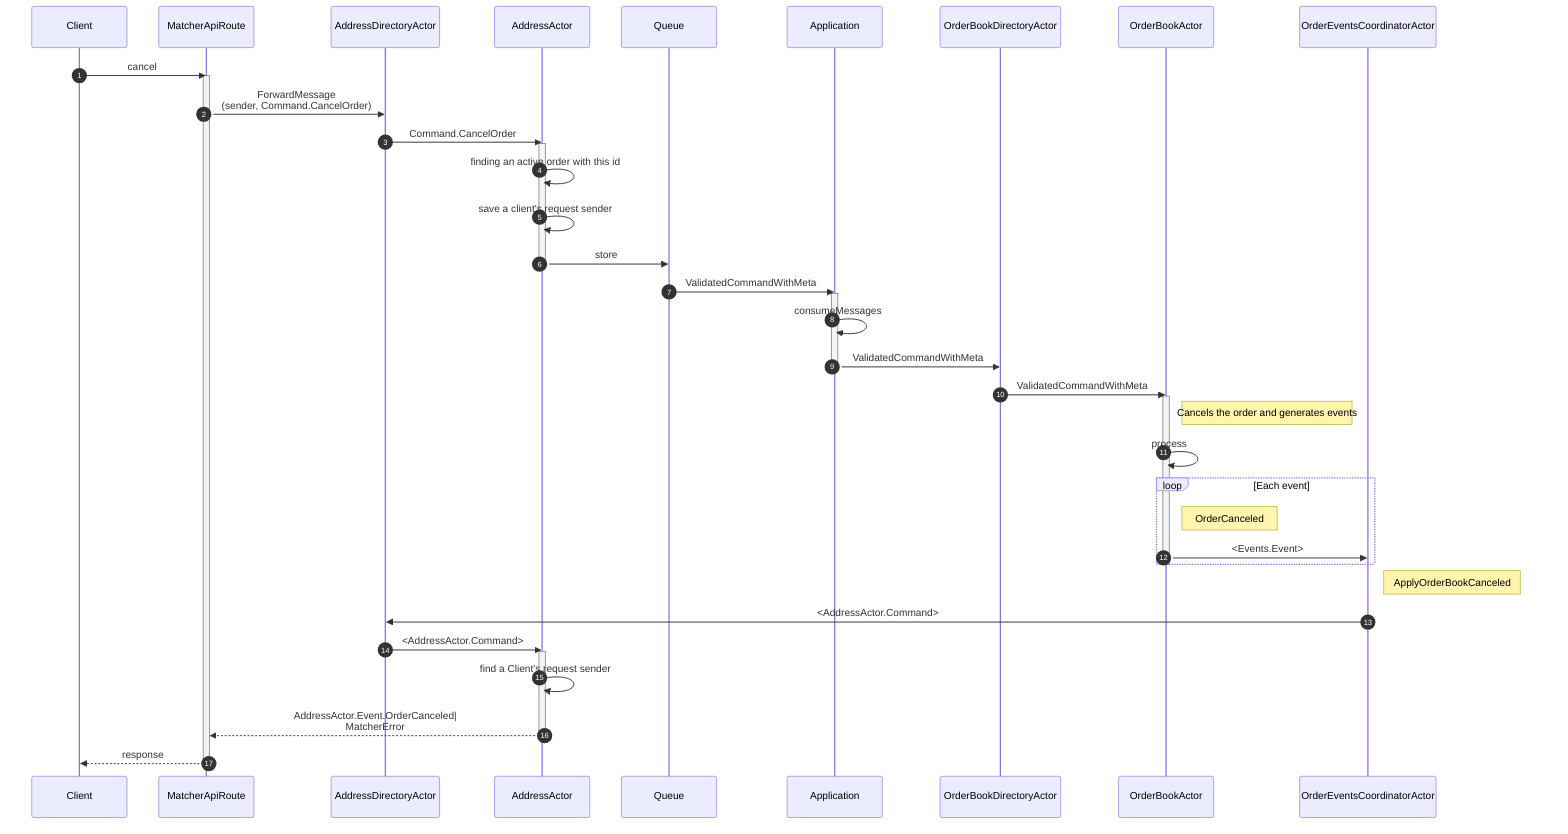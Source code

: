 sequenceDiagram
    autonumber
    Client->>MatcherApiRoute: cancel
    activate MatcherApiRoute
    MatcherApiRoute->>AddressDirectoryActor: ForwardMessage<br/>(sender, Command.CancelOrder)
    AddressDirectoryActor->>AddressActor: Command.CancelOrder
    activate AddressActor
    AddressActor->>AddressActor: finding an active order with this id
    AddressActor->>AddressActor: save a client's request sender
    AddressActor->>Queue: store
    deactivate AddressActor
    Queue->>Application: ValidatedCommandWithMeta
    activate Application
    Application->>Application: consumeMessages
    Application->>OrderBookDirectoryActor: ValidatedCommandWithMeta
    deactivate Application
    OrderBookDirectoryActor->>OrderBookActor: ValidatedCommandWithMeta
    activate OrderBookActor
    Note right of OrderBookActor: Cancels the order and generates events
    OrderBookActor->>OrderBookActor: process
    loop Each event
      Note right of OrderBookActor: OrderCanceled
      OrderBookActor->>OrderEventsCoordinatorActor: <Events.Event>
    end
    deactivate OrderBookActor
    Note right of OrderEventsCoordinatorActor: ApplyOrderBookCanceled
    OrderEventsCoordinatorActor->>AddressDirectoryActor: <AddressActor.Command>
    AddressDirectoryActor->>AddressActor: <AddressActor.Command>
    activate AddressActor
    AddressActor->>AddressActor: find a Client's request sender
    AddressActor-->>MatcherApiRoute: AddressActor.Event.OrderCanceled|<br/>MatcherError
    deactivate AddressActor
    MatcherApiRoute-->>Client: response
    deactivate MatcherApiRoute